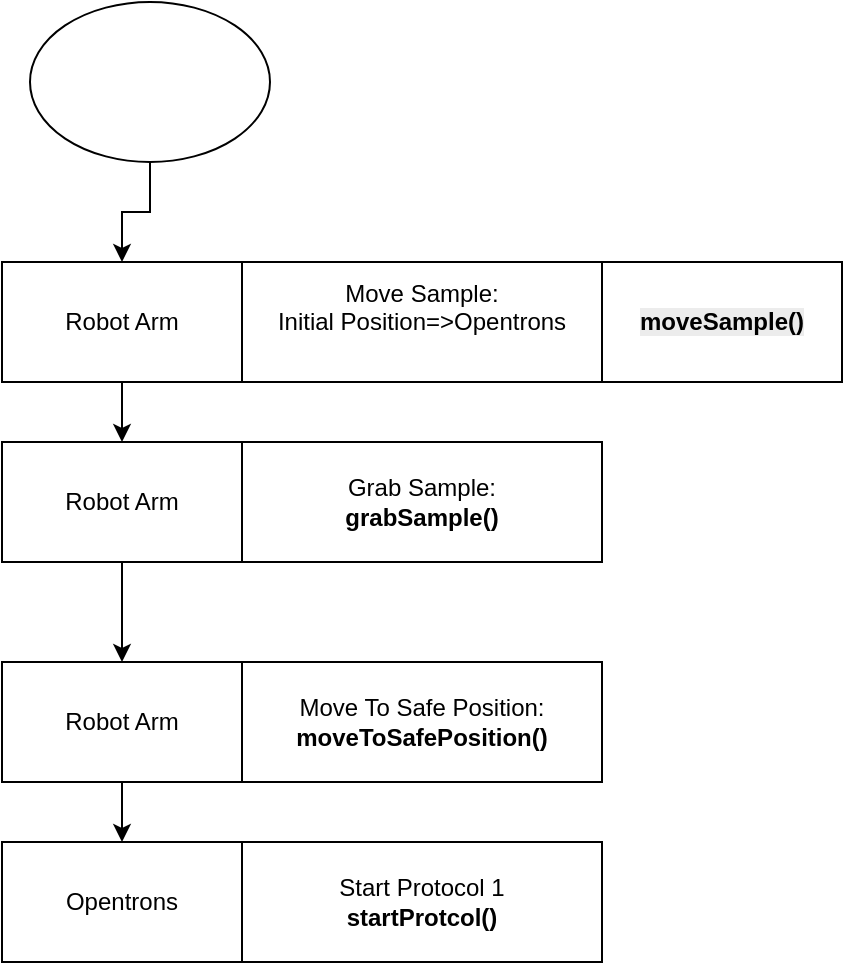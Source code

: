 <mxfile version="28.0.7">
  <diagram name="Page-1" id="VuaUxYK4RbvMLU_jhQQG">
    <mxGraphModel dx="1426" dy="897" grid="1" gridSize="10" guides="1" tooltips="1" connect="1" arrows="1" fold="1" page="1" pageScale="1" pageWidth="827" pageHeight="1169" math="0" shadow="0">
      <root>
        <mxCell id="0" />
        <mxCell id="1" parent="0" />
        <mxCell id="GE9wOrbWjeMqlLtPEyU2-19" style="edgeStyle=orthogonalEdgeStyle;rounded=0;orthogonalLoop=1;jettySize=auto;html=1;exitX=0.5;exitY=1;exitDx=0;exitDy=0;entryX=0.5;entryY=0;entryDx=0;entryDy=0;" edge="1" parent="1" source="GE9wOrbWjeMqlLtPEyU2-1" target="GE9wOrbWjeMqlLtPEyU2-17">
          <mxGeometry relative="1" as="geometry" />
        </mxCell>
        <mxCell id="GE9wOrbWjeMqlLtPEyU2-1" value="Robot Arm" style="rounded=0;whiteSpace=wrap;html=1;" vertex="1" parent="1">
          <mxGeometry x="280" y="170" width="120" height="60" as="geometry" />
        </mxCell>
        <mxCell id="GE9wOrbWjeMqlLtPEyU2-3" style="edgeStyle=orthogonalEdgeStyle;rounded=0;orthogonalLoop=1;jettySize=auto;html=1;" edge="1" parent="1" source="GE9wOrbWjeMqlLtPEyU2-2" target="GE9wOrbWjeMqlLtPEyU2-1">
          <mxGeometry relative="1" as="geometry" />
        </mxCell>
        <mxCell id="GE9wOrbWjeMqlLtPEyU2-2" value="" style="ellipse;whiteSpace=wrap;html=1;" vertex="1" parent="1">
          <mxGeometry x="294" y="40" width="120" height="80" as="geometry" />
        </mxCell>
        <mxCell id="GE9wOrbWjeMqlLtPEyU2-6" value="Move Sample:&lt;div&gt;Initial Position=&amp;gt;Opentrons&lt;/div&gt;&lt;div&gt;&lt;br&gt;&lt;/div&gt;" style="rounded=0;whiteSpace=wrap;html=1;" vertex="1" parent="1">
          <mxGeometry x="400" y="170" width="180" height="60" as="geometry" />
        </mxCell>
        <mxCell id="GE9wOrbWjeMqlLtPEyU2-8" value="Opentrons" style="rounded=0;whiteSpace=wrap;html=1;" vertex="1" parent="1">
          <mxGeometry x="280" y="460" width="120" height="60" as="geometry" />
        </mxCell>
        <mxCell id="GE9wOrbWjeMqlLtPEyU2-9" value="Start Protocol 1&lt;div&gt;&lt;b&gt;startProtcol()&lt;/b&gt;&lt;/div&gt;" style="rounded=0;whiteSpace=wrap;html=1;" vertex="1" parent="1">
          <mxGeometry x="400" y="460" width="180" height="60" as="geometry" />
        </mxCell>
        <mxCell id="GE9wOrbWjeMqlLtPEyU2-15" style="edgeStyle=orthogonalEdgeStyle;rounded=0;orthogonalLoop=1;jettySize=auto;html=1;exitX=0.5;exitY=1;exitDx=0;exitDy=0;" edge="1" parent="1" source="GE9wOrbWjeMqlLtPEyU2-12" target="GE9wOrbWjeMqlLtPEyU2-8">
          <mxGeometry relative="1" as="geometry" />
        </mxCell>
        <mxCell id="GE9wOrbWjeMqlLtPEyU2-12" value="Robot Arm" style="rounded=0;whiteSpace=wrap;html=1;" vertex="1" parent="1">
          <mxGeometry x="280" y="370" width="120" height="60" as="geometry" />
        </mxCell>
        <mxCell id="GE9wOrbWjeMqlLtPEyU2-13" value="Move To Safe Position:&lt;div&gt;&lt;b&gt;moveToSafePosition()&lt;/b&gt;&lt;/div&gt;" style="rounded=0;whiteSpace=wrap;html=1;" vertex="1" parent="1">
          <mxGeometry x="400" y="370" width="180" height="60" as="geometry" />
        </mxCell>
        <mxCell id="GE9wOrbWjeMqlLtPEyU2-20" style="edgeStyle=orthogonalEdgeStyle;rounded=0;orthogonalLoop=1;jettySize=auto;html=1;exitX=0.5;exitY=1;exitDx=0;exitDy=0;entryX=0.5;entryY=0;entryDx=0;entryDy=0;" edge="1" parent="1" source="GE9wOrbWjeMqlLtPEyU2-17" target="GE9wOrbWjeMqlLtPEyU2-12">
          <mxGeometry relative="1" as="geometry" />
        </mxCell>
        <mxCell id="GE9wOrbWjeMqlLtPEyU2-17" value="Robot Arm" style="rounded=0;whiteSpace=wrap;html=1;" vertex="1" parent="1">
          <mxGeometry x="280" y="260" width="120" height="60" as="geometry" />
        </mxCell>
        <mxCell id="GE9wOrbWjeMqlLtPEyU2-18" value="Grab Sample:&lt;div&gt;&lt;b&gt;grabSample()&lt;/b&gt;&lt;/div&gt;" style="rounded=0;whiteSpace=wrap;html=1;" vertex="1" parent="1">
          <mxGeometry x="400" y="260" width="180" height="60" as="geometry" />
        </mxCell>
        <mxCell id="GE9wOrbWjeMqlLtPEyU2-21" value="&lt;b style=&quot;forced-color-adjust: none; color: rgb(0, 0, 0); font-family: Helvetica; font-size: 12px; font-style: normal; font-variant-ligatures: normal; font-variant-caps: normal; letter-spacing: normal; orphans: 2; text-align: center; text-indent: 0px; text-transform: none; widows: 2; word-spacing: 0px; -webkit-text-stroke-width: 0px; white-space: normal; background-color: rgb(236, 236, 236); text-decoration-thickness: initial; text-decoration-style: initial; text-decoration-color: initial;&quot;&gt;moveSample()&lt;/b&gt;" style="rounded=0;whiteSpace=wrap;html=1;" vertex="1" parent="1">
          <mxGeometry x="580" y="170" width="120" height="60" as="geometry" />
        </mxCell>
      </root>
    </mxGraphModel>
  </diagram>
</mxfile>
